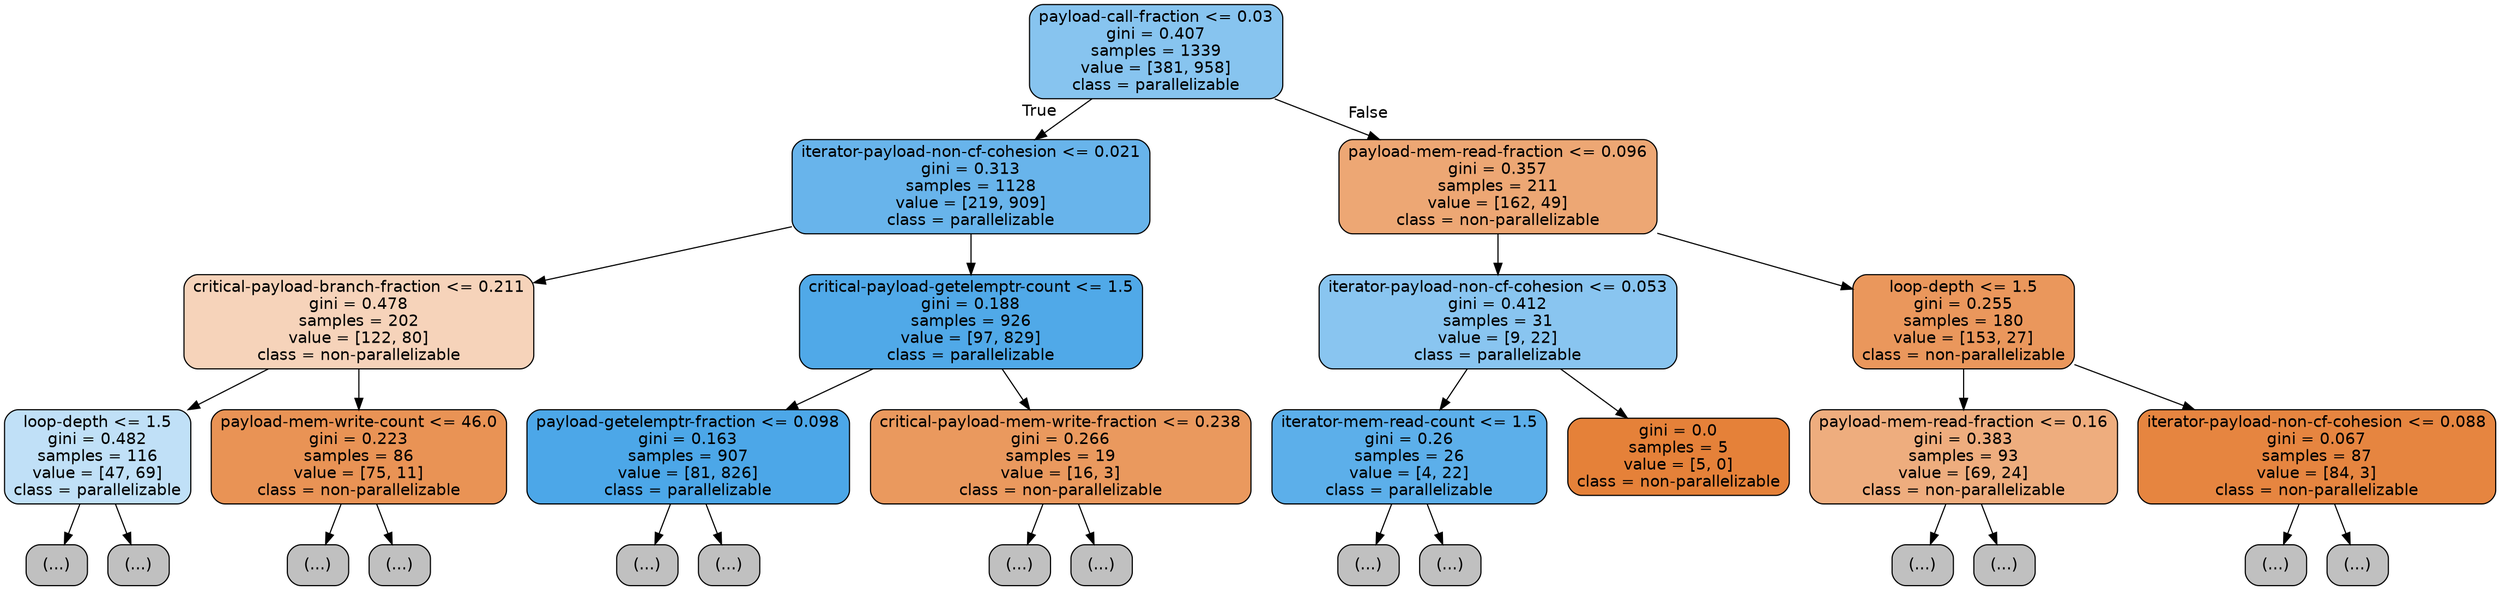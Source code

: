 digraph Tree {
node [shape=box, style="filled, rounded", color="black", fontname=helvetica] ;
edge [fontname=helvetica] ;
0 [label="payload-call-fraction <= 0.03\ngini = 0.407\nsamples = 1339\nvalue = [381, 958]\nclass = parallelizable", fillcolor="#399de59a"] ;
1 [label="iterator-payload-non-cf-cohesion <= 0.021\ngini = 0.313\nsamples = 1128\nvalue = [219, 909]\nclass = parallelizable", fillcolor="#399de5c2"] ;
0 -> 1 [labeldistance=2.5, labelangle=45, headlabel="True"] ;
2 [label="critical-payload-branch-fraction <= 0.211\ngini = 0.478\nsamples = 202\nvalue = [122, 80]\nclass = non-parallelizable", fillcolor="#e5813958"] ;
1 -> 2 ;
3 [label="loop-depth <= 1.5\ngini = 0.482\nsamples = 116\nvalue = [47, 69]\nclass = parallelizable", fillcolor="#399de551"] ;
2 -> 3 ;
4 [label="(...)", fillcolor="#C0C0C0"] ;
3 -> 4 ;
17 [label="(...)", fillcolor="#C0C0C0"] ;
3 -> 17 ;
34 [label="payload-mem-write-count <= 46.0\ngini = 0.223\nsamples = 86\nvalue = [75, 11]\nclass = non-parallelizable", fillcolor="#e58139da"] ;
2 -> 34 ;
35 [label="(...)", fillcolor="#C0C0C0"] ;
34 -> 35 ;
48 [label="(...)", fillcolor="#C0C0C0"] ;
34 -> 48 ;
49 [label="critical-payload-getelemptr-count <= 1.5\ngini = 0.188\nsamples = 926\nvalue = [97, 829]\nclass = parallelizable", fillcolor="#399de5e1"] ;
1 -> 49 ;
50 [label="payload-getelemptr-fraction <= 0.098\ngini = 0.163\nsamples = 907\nvalue = [81, 826]\nclass = parallelizable", fillcolor="#399de5e6"] ;
49 -> 50 ;
51 [label="(...)", fillcolor="#C0C0C0"] ;
50 -> 51 ;
52 [label="(...)", fillcolor="#C0C0C0"] ;
50 -> 52 ;
181 [label="critical-payload-mem-write-fraction <= 0.238\ngini = 0.266\nsamples = 19\nvalue = [16, 3]\nclass = non-parallelizable", fillcolor="#e58139cf"] ;
49 -> 181 ;
182 [label="(...)", fillcolor="#C0C0C0"] ;
181 -> 182 ;
187 [label="(...)", fillcolor="#C0C0C0"] ;
181 -> 187 ;
188 [label="payload-mem-read-fraction <= 0.096\ngini = 0.357\nsamples = 211\nvalue = [162, 49]\nclass = non-parallelizable", fillcolor="#e58139b2"] ;
0 -> 188 [labeldistance=2.5, labelangle=-45, headlabel="False"] ;
189 [label="iterator-payload-non-cf-cohesion <= 0.053\ngini = 0.412\nsamples = 31\nvalue = [9, 22]\nclass = parallelizable", fillcolor="#399de597"] ;
188 -> 189 ;
190 [label="iterator-mem-read-count <= 1.5\ngini = 0.26\nsamples = 26\nvalue = [4, 22]\nclass = parallelizable", fillcolor="#399de5d1"] ;
189 -> 190 ;
191 [label="(...)", fillcolor="#C0C0C0"] ;
190 -> 191 ;
194 [label="(...)", fillcolor="#C0C0C0"] ;
190 -> 194 ;
195 [label="gini = 0.0\nsamples = 5\nvalue = [5, 0]\nclass = non-parallelizable", fillcolor="#e58139ff"] ;
189 -> 195 ;
196 [label="loop-depth <= 1.5\ngini = 0.255\nsamples = 180\nvalue = [153, 27]\nclass = non-parallelizable", fillcolor="#e58139d2"] ;
188 -> 196 ;
197 [label="payload-mem-read-fraction <= 0.16\ngini = 0.383\nsamples = 93\nvalue = [69, 24]\nclass = non-parallelizable", fillcolor="#e58139a6"] ;
196 -> 197 ;
198 [label="(...)", fillcolor="#C0C0C0"] ;
197 -> 198 ;
203 [label="(...)", fillcolor="#C0C0C0"] ;
197 -> 203 ;
220 [label="iterator-payload-non-cf-cohesion <= 0.088\ngini = 0.067\nsamples = 87\nvalue = [84, 3]\nclass = non-parallelizable", fillcolor="#e58139f6"] ;
196 -> 220 ;
221 [label="(...)", fillcolor="#C0C0C0"] ;
220 -> 221 ;
226 [label="(...)", fillcolor="#C0C0C0"] ;
220 -> 226 ;
}